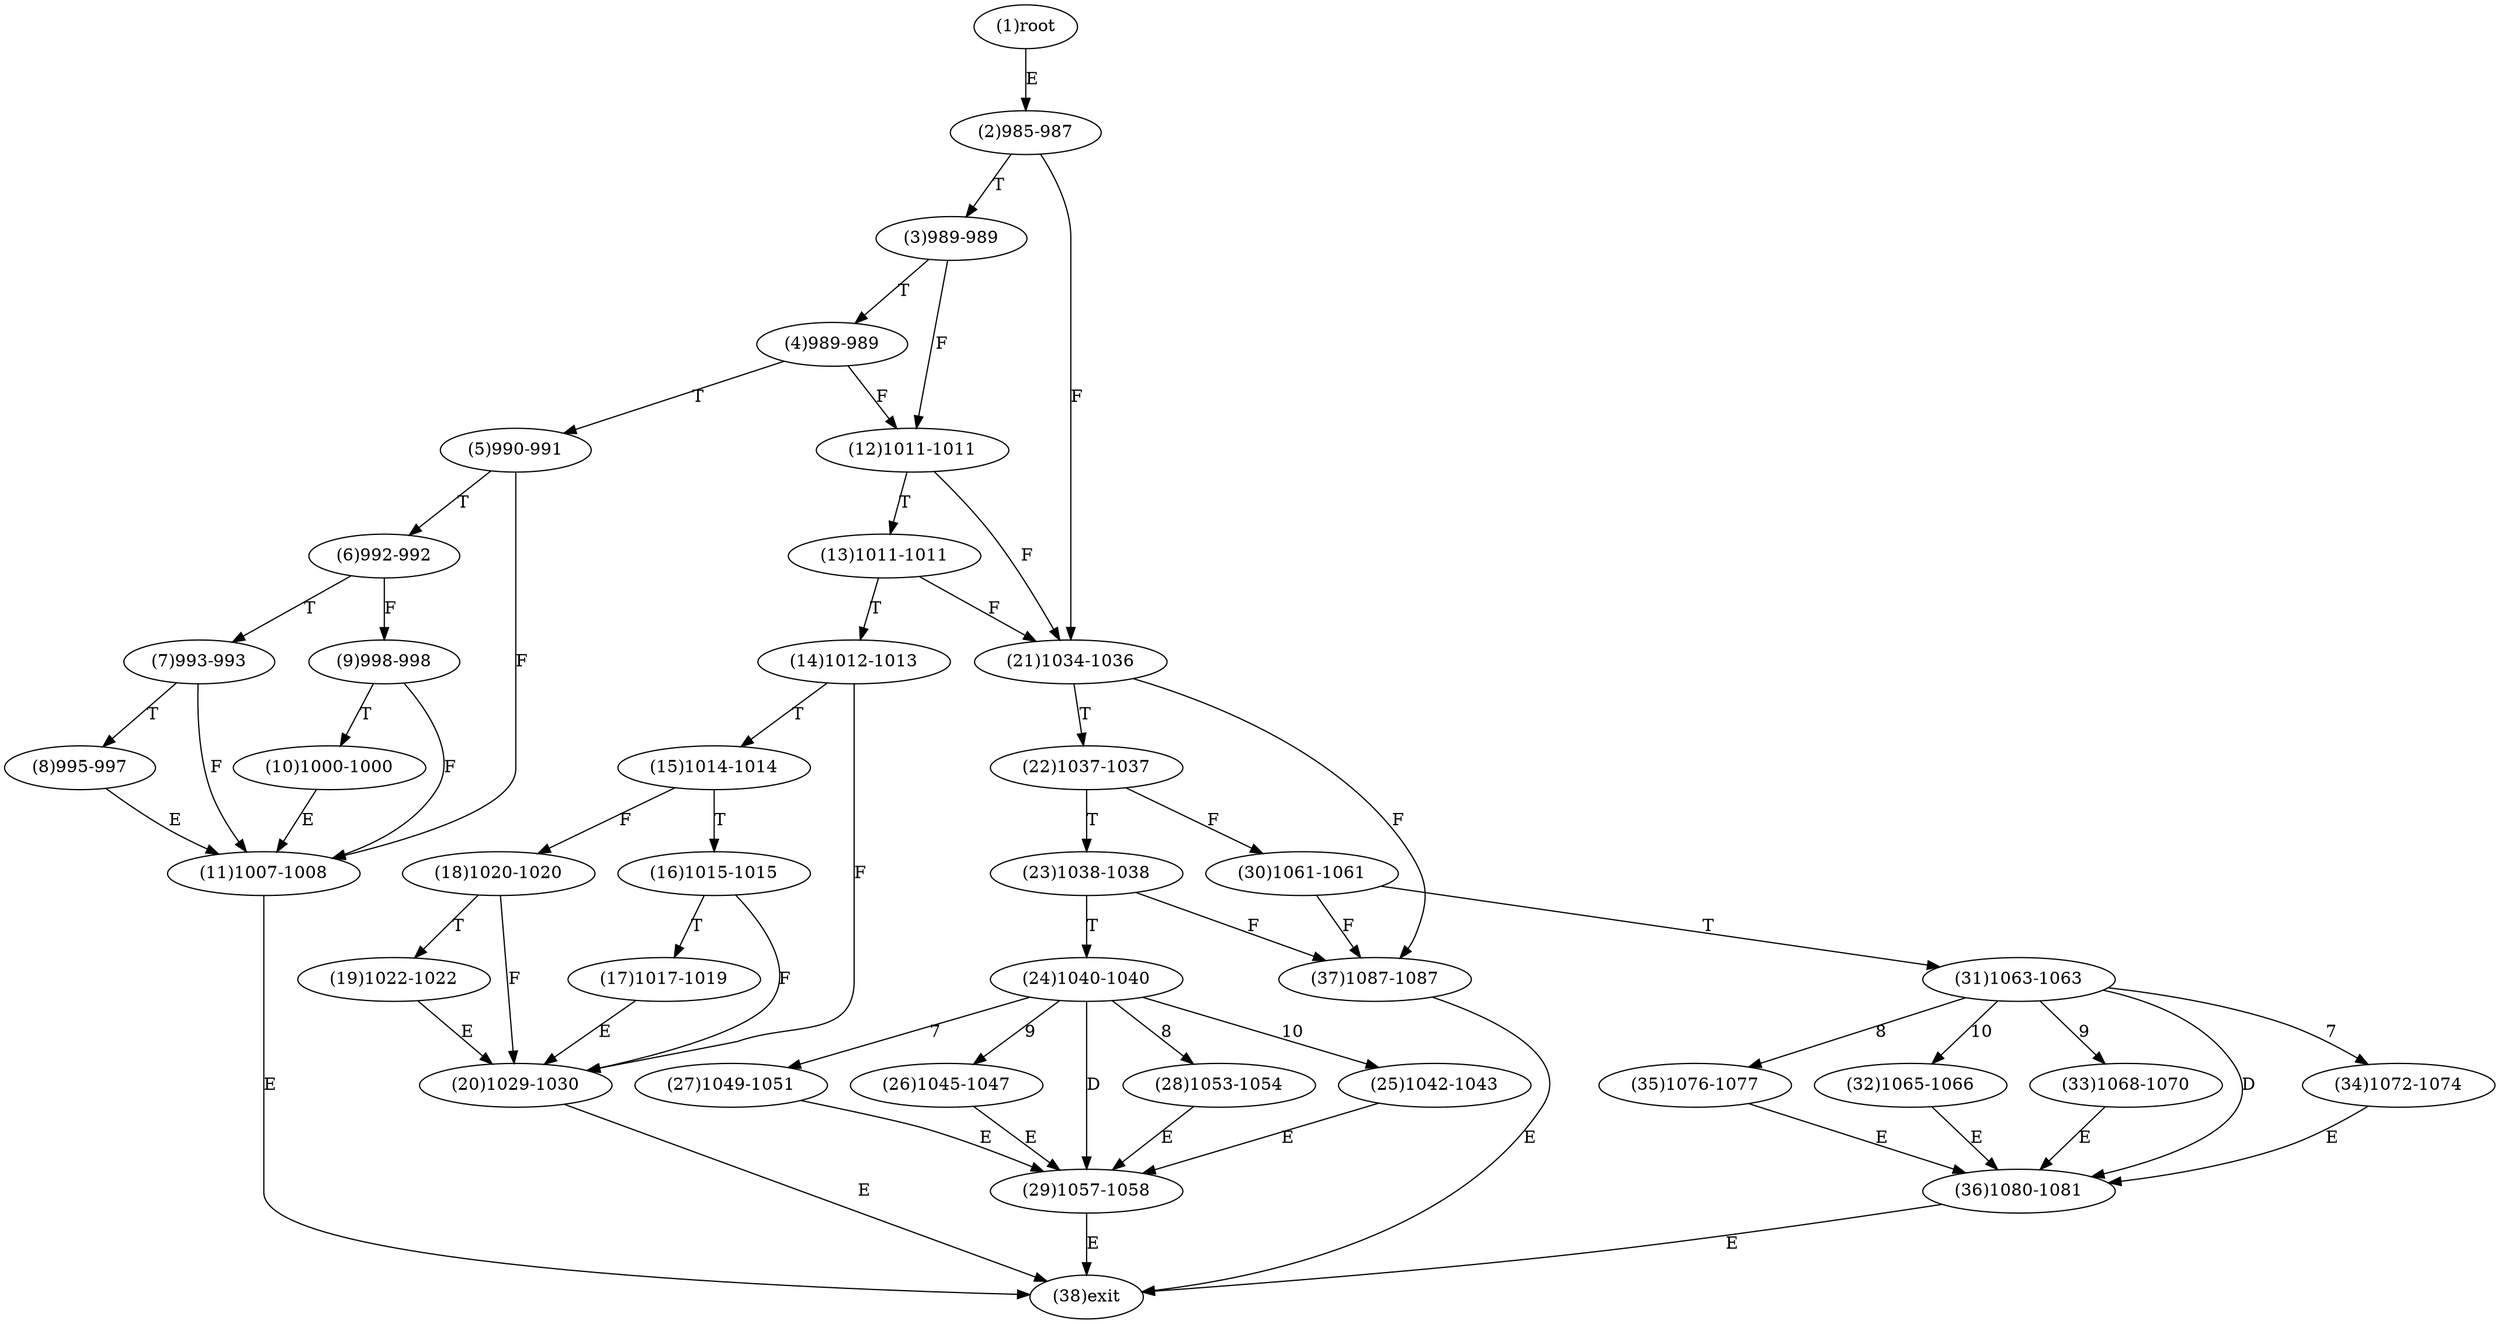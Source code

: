 digraph "" { 
1[ label="(1)root"];
2[ label="(2)985-987"];
3[ label="(3)989-989"];
4[ label="(4)989-989"];
5[ label="(5)990-991"];
6[ label="(6)992-992"];
7[ label="(7)993-993"];
8[ label="(8)995-997"];
9[ label="(9)998-998"];
10[ label="(10)1000-1000"];
11[ label="(11)1007-1008"];
12[ label="(12)1011-1011"];
13[ label="(13)1011-1011"];
14[ label="(14)1012-1013"];
15[ label="(15)1014-1014"];
17[ label="(17)1017-1019"];
16[ label="(16)1015-1015"];
19[ label="(19)1022-1022"];
18[ label="(18)1020-1020"];
21[ label="(21)1034-1036"];
20[ label="(20)1029-1030"];
23[ label="(23)1038-1038"];
22[ label="(22)1037-1037"];
25[ label="(25)1042-1043"];
24[ label="(24)1040-1040"];
27[ label="(27)1049-1051"];
26[ label="(26)1045-1047"];
29[ label="(29)1057-1058"];
28[ label="(28)1053-1054"];
31[ label="(31)1063-1063"];
30[ label="(30)1061-1061"];
34[ label="(34)1072-1074"];
35[ label="(35)1076-1077"];
32[ label="(32)1065-1066"];
33[ label="(33)1068-1070"];
38[ label="(38)exit"];
36[ label="(36)1080-1081"];
37[ label="(37)1087-1087"];
1->2[ label="E"];
2->21[ label="F"];
2->3[ label="T"];
3->12[ label="F"];
3->4[ label="T"];
4->12[ label="F"];
4->5[ label="T"];
5->11[ label="F"];
5->6[ label="T"];
6->9[ label="F"];
6->7[ label="T"];
7->11[ label="F"];
7->8[ label="T"];
8->11[ label="E"];
9->11[ label="F"];
9->10[ label="T"];
10->11[ label="E"];
11->38[ label="E"];
12->21[ label="F"];
12->13[ label="T"];
13->21[ label="F"];
13->14[ label="T"];
14->20[ label="F"];
14->15[ label="T"];
15->18[ label="F"];
15->16[ label="T"];
16->20[ label="F"];
16->17[ label="T"];
17->20[ label="E"];
18->20[ label="F"];
18->19[ label="T"];
19->20[ label="E"];
20->38[ label="E"];
21->37[ label="F"];
21->22[ label="T"];
22->30[ label="F"];
22->23[ label="T"];
23->37[ label="F"];
23->24[ label="T"];
24->27[ label="7"];
24->28[ label="8"];
24->26[ label="9"];
24->25[ label="10"];
24->29[ label="D"];
25->29[ label="E"];
26->29[ label="E"];
27->29[ label="E"];
28->29[ label="E"];
29->38[ label="E"];
30->37[ label="F"];
30->31[ label="T"];
31->34[ label="7"];
31->35[ label="8"];
31->33[ label="9"];
31->32[ label="10"];
31->36[ label="D"];
32->36[ label="E"];
33->36[ label="E"];
34->36[ label="E"];
35->36[ label="E"];
36->38[ label="E"];
37->38[ label="E"];
}